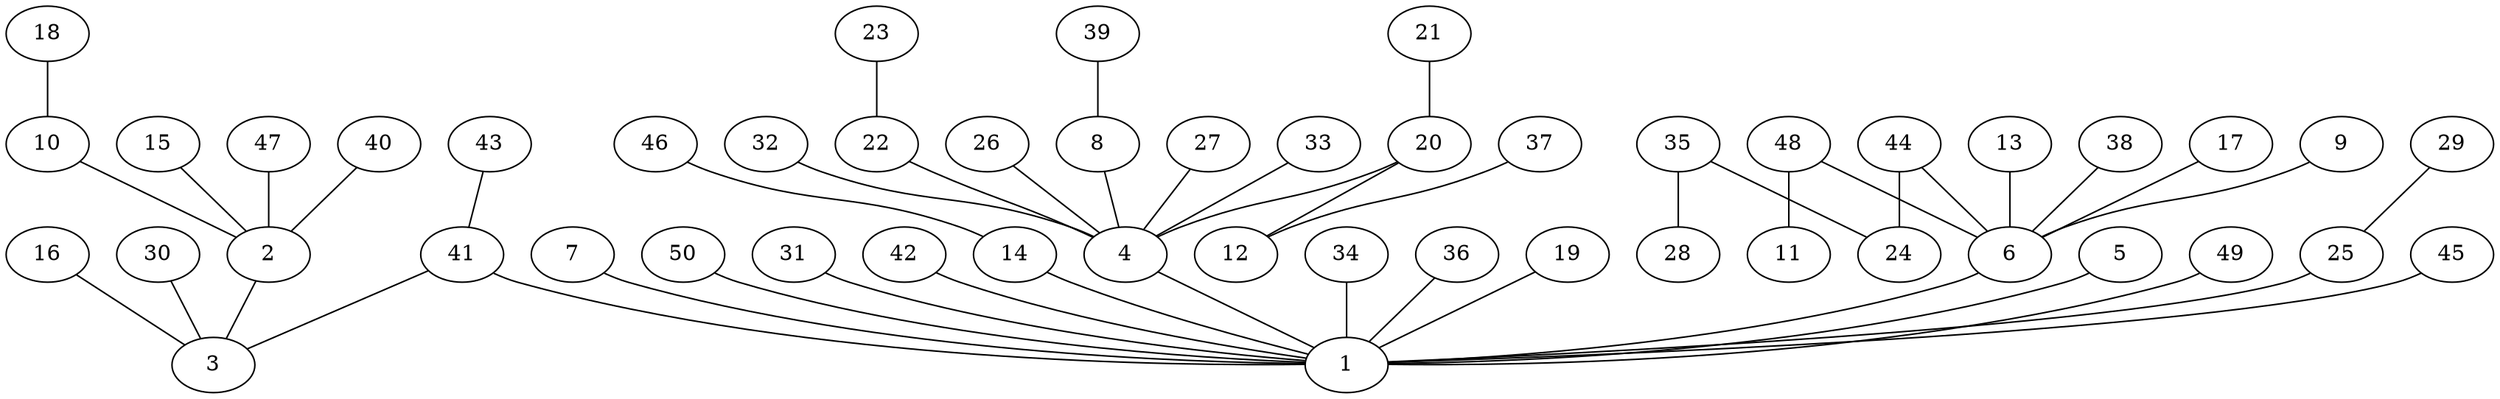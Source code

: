 graph arbol_dijkstra_G_1 {
    1;
    14;
    34;
    46;
    41;
    4;
    36;
    27;
    3;
    19;
    5;
    43;
    20;
    49;
    6;
    25;
    17;
    45;
    30;
    29;
    7;
    2;
    50;
    16;
    44;
    33;
    31;
    21;
    32;
    22;
    26;
    42;
    40;
    9;
    8;
    23;
    48;
    12;
    39;
    13;
    24;
    38;
    11;
    37;
    10;
    15;
    35;
    28;
    47;
    18;
    2 -- 3;
    41 -- 3;
    4 -- 1;
    5 -- 1;
    6 -- 1;
    7 -- 1;
    8 -- 4;
    9 -- 6;
    10 -- 2;
    48 -- 11;
    20 -- 12;
    13 -- 6;
    14 -- 1;
    15 -- 2;
    16 -- 3;
    17 -- 6;
    18 -- 10;
    19 -- 1;
    20 -- 4;
    21 -- 20;
    22 -- 4;
    23 -- 22;
    44 -- 24;
    25 -- 1;
    26 -- 4;
    27 -- 4;
    35 -- 28;
    29 -- 25;
    30 -- 3;
    31 -- 1;
    32 -- 4;
    33 -- 4;
    34 -- 1;
    35 -- 24;
    36 -- 1;
    37 -- 12;
    38 -- 6;
    39 -- 8;
    40 -- 2;
    41 -- 1;
    42 -- 1;
    43 -- 41;
    44 -- 6;
    45 -- 1;
    46 -- 14;
    47 -- 2;
    48 -- 6;
    49 -- 1;
    50 -- 1;
}